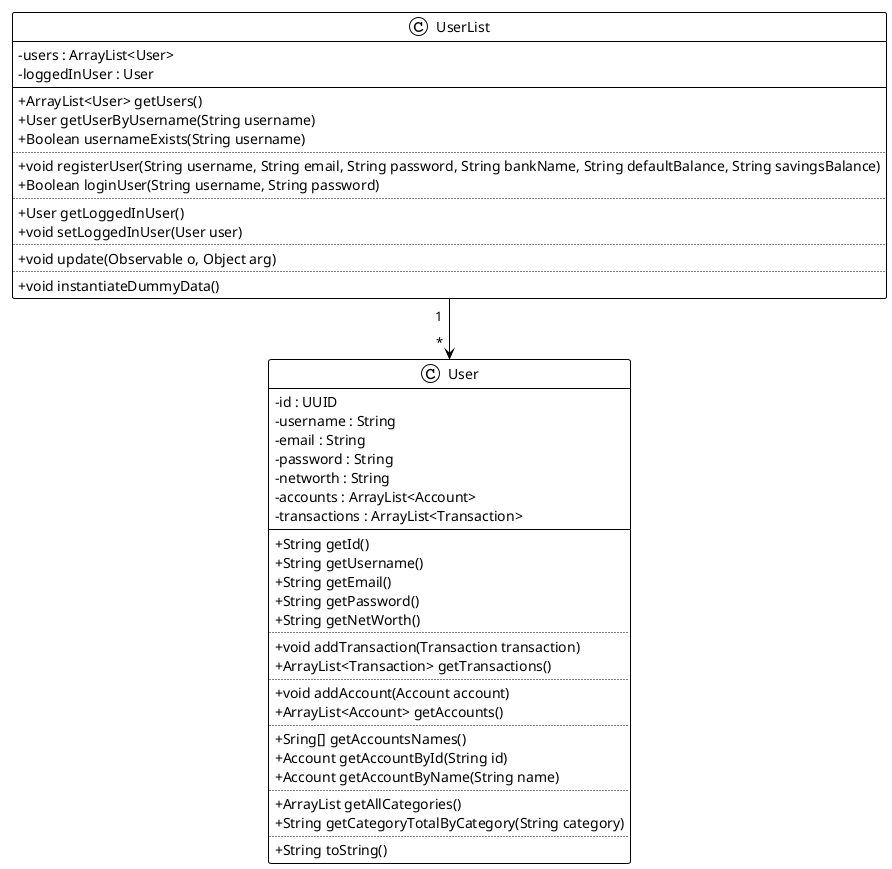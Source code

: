 @startuml

!theme plain
skinparam classAttributeIconSize 0
Class UserList {
- users : ArrayList<User>
- loggedInUser : User 
__
+ ArrayList<User> getUsers()
+ User getUserByUsername(String username)
+ Boolean usernameExists(String username)
..
+ void registerUser(String username, String email, String password, String bankName, String defaultBalance, String savingsBalance)
+ Boolean loginUser(String username, String password)
..
+ User getLoggedInUser()
+ void setLoggedInUser(User user)
..
+ void update(Observable o, Object arg)
..
+ void instantiateDummyData()
}

Class User {
- id : UUID
- username : String
- email : String
- password : String
- networth : String
- accounts : ArrayList<Account> 
- transactions : ArrayList<Transaction> 
__
+ String getId()
+ String getUsername()
+ String getEmail()
+ String getPassword()
+ String getNetWorth()
..
+ void addTransaction(Transaction transaction)
+ ArrayList<Transaction> getTransactions()
..
+ void addAccount(Account account)
+ ArrayList<Account> getAccounts()
..
+ Sring[] getAccountsNames()
+ Account getAccountById(String id)
+ Account getAccountByName(String name)
..
+ ArrayList getAllCategories()
+ String getCategoryTotalByCategory(String category)
..
+ String toString()
}

UserList "1  "-d->" *  " User

@enduml